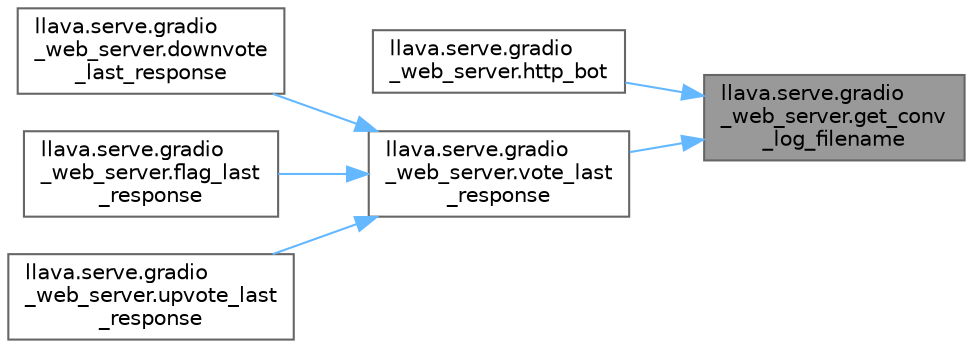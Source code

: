 digraph "llava.serve.gradio_web_server.get_conv_log_filename"
{
 // LATEX_PDF_SIZE
  bgcolor="transparent";
  edge [fontname=Helvetica,fontsize=10,labelfontname=Helvetica,labelfontsize=10];
  node [fontname=Helvetica,fontsize=10,shape=box,height=0.2,width=0.4];
  rankdir="RL";
  Node1 [id="Node000001",label="llava.serve.gradio\l_web_server.get_conv\l_log_filename",height=0.2,width=0.4,color="gray40", fillcolor="grey60", style="filled", fontcolor="black",tooltip=" "];
  Node1 -> Node2 [id="edge6_Node000001_Node000002",dir="back",color="steelblue1",style="solid",tooltip=" "];
  Node2 [id="Node000002",label="llava.serve.gradio\l_web_server.http_bot",height=0.2,width=0.4,color="grey40", fillcolor="white", style="filled",URL="$namespacellava_1_1serve_1_1gradio__web__server.html#a1307d1516461919ebc5484d362f5d1af",tooltip=" "];
  Node1 -> Node3 [id="edge7_Node000001_Node000003",dir="back",color="steelblue1",style="solid",tooltip=" "];
  Node3 [id="Node000003",label="llava.serve.gradio\l_web_server.vote_last\l_response",height=0.2,width=0.4,color="grey40", fillcolor="white", style="filled",URL="$namespacellava_1_1serve_1_1gradio__web__server.html#a859a9f172b39a6097a21be093e3d5550",tooltip=" "];
  Node3 -> Node4 [id="edge8_Node000003_Node000004",dir="back",color="steelblue1",style="solid",tooltip=" "];
  Node4 [id="Node000004",label="llava.serve.gradio\l_web_server.downvote\l_last_response",height=0.2,width=0.4,color="grey40", fillcolor="white", style="filled",URL="$namespacellava_1_1serve_1_1gradio__web__server.html#a120e078ca589adb9f75d5c72418547df",tooltip=" "];
  Node3 -> Node5 [id="edge9_Node000003_Node000005",dir="back",color="steelblue1",style="solid",tooltip=" "];
  Node5 [id="Node000005",label="llava.serve.gradio\l_web_server.flag_last\l_response",height=0.2,width=0.4,color="grey40", fillcolor="white", style="filled",URL="$namespacellava_1_1serve_1_1gradio__web__server.html#ae96933ad11b1e741cb77700cefbf35ce",tooltip=" "];
  Node3 -> Node6 [id="edge10_Node000003_Node000006",dir="back",color="steelblue1",style="solid",tooltip=" "];
  Node6 [id="Node000006",label="llava.serve.gradio\l_web_server.upvote_last\l_response",height=0.2,width=0.4,color="grey40", fillcolor="white", style="filled",URL="$namespacellava_1_1serve_1_1gradio__web__server.html#af60d4ac622856c2a745cafcebfa0c958",tooltip=" "];
}

